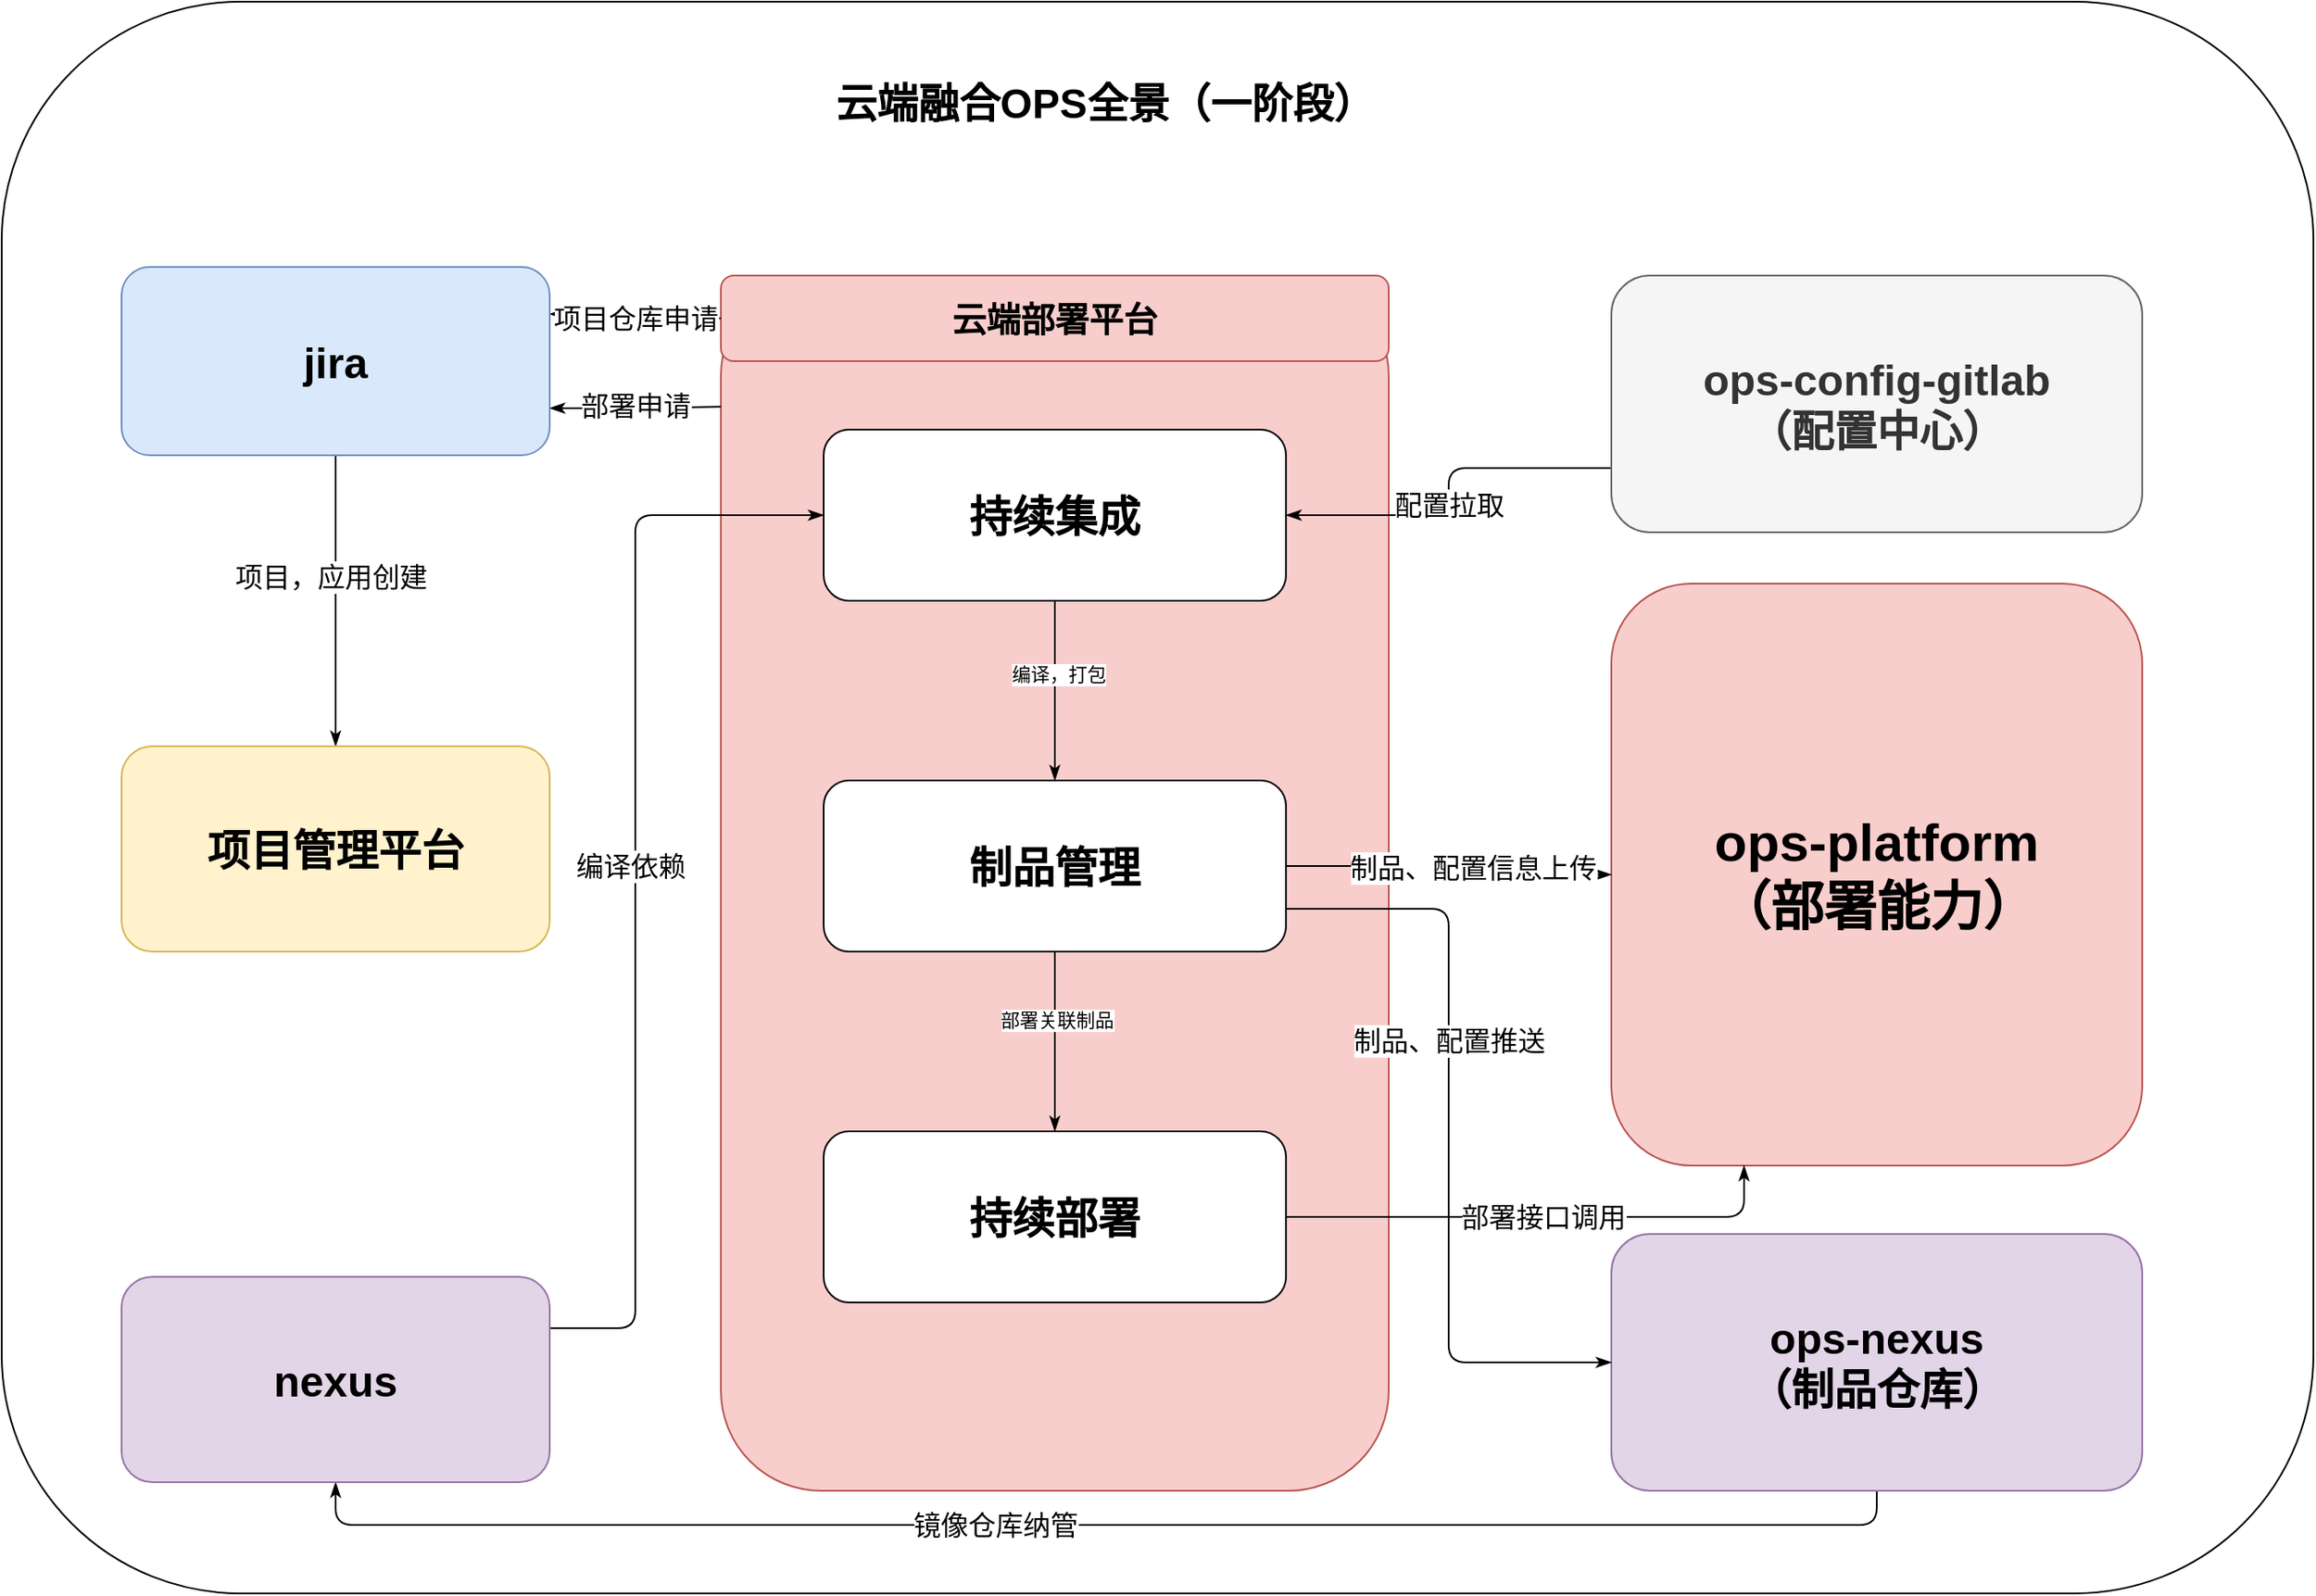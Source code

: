 <mxfile version="20.5.3" type="github" pages="3">
  <diagram id="IdSsMODSTXXCI0nQ4G-a" name="第 1 页">
    <mxGraphModel dx="2377" dy="2004" grid="1" gridSize="10" guides="1" tooltips="1" connect="1" arrows="1" fold="1" page="1" pageScale="1" pageWidth="827" pageHeight="1169" math="0" shadow="0">
      <root>
        <mxCell id="0" />
        <mxCell id="1" parent="0" />
        <mxCell id="uH9HKkznbzJyGOT4ITHC-40" value="" style="rounded=1;whiteSpace=wrap;html=1;" parent="1" vertex="1">
          <mxGeometry x="-380" y="-120" width="1350" height="930" as="geometry" />
        </mxCell>
        <mxCell id="uH9HKkznbzJyGOT4ITHC-3" value="" style="rounded=1;whiteSpace=wrap;html=1;fillColor=#f8cecc;strokeColor=#b85450;" parent="1" vertex="1">
          <mxGeometry x="40" y="40" width="390" height="710" as="geometry" />
        </mxCell>
        <mxCell id="uH9HKkznbzJyGOT4ITHC-4" value="&lt;font style=&quot;font-size: 31px;&quot;&gt;&lt;b&gt;ops-platform&lt;br&gt;（部署能力）&lt;br&gt;&lt;/b&gt;&lt;/font&gt;" style="rounded=1;whiteSpace=wrap;html=1;fillColor=#f8cecc;strokeColor=#b85450;" parent="1" vertex="1">
          <mxGeometry x="560" y="220" width="310" height="340" as="geometry" />
        </mxCell>
        <mxCell id="uH9HKkznbzJyGOT4ITHC-27" style="edgeStyle=orthogonalEdgeStyle;rounded=1;orthogonalLoop=1;jettySize=auto;html=1;exitX=0;exitY=0.75;exitDx=0;exitDy=0;entryX=1;entryY=0.5;entryDx=0;entryDy=0;startArrow=none;startFill=0;endArrow=classicThin;endFill=1;" parent="1" source="uH9HKkznbzJyGOT4ITHC-5" target="uH9HKkznbzJyGOT4ITHC-15" edge="1">
          <mxGeometry relative="1" as="geometry" />
        </mxCell>
        <mxCell id="uH9HKkznbzJyGOT4ITHC-28" value="配置拉取" style="edgeLabel;html=1;align=center;verticalAlign=middle;resizable=0;points=[];rounded=1;fontSize=16;" parent="uH9HKkznbzJyGOT4ITHC-27" vertex="1" connectable="0">
          <mxGeometry x="0.065" relative="1" as="geometry">
            <mxPoint as="offset" />
          </mxGeometry>
        </mxCell>
        <mxCell id="uH9HKkznbzJyGOT4ITHC-5" value="&lt;font style=&quot;font-size: 25px;&quot;&gt;&lt;b&gt;ops-config-gitlab&lt;br&gt;（配置中心）&lt;br&gt;&lt;/b&gt;&lt;/font&gt;" style="rounded=1;whiteSpace=wrap;html=1;fillColor=#f5f5f5;fontColor=#333333;strokeColor=#666666;" parent="1" vertex="1">
          <mxGeometry x="560" y="40" width="310" height="150" as="geometry" />
        </mxCell>
        <mxCell id="uH9HKkznbzJyGOT4ITHC-35" style="edgeStyle=orthogonalEdgeStyle;rounded=1;orthogonalLoop=1;jettySize=auto;html=1;exitX=0.5;exitY=1;exitDx=0;exitDy=0;entryX=0.5;entryY=1;entryDx=0;entryDy=0;startArrow=none;startFill=0;endArrow=classicThin;endFill=1;" parent="1" source="uH9HKkznbzJyGOT4ITHC-6" target="uH9HKkznbzJyGOT4ITHC-10" edge="1">
          <mxGeometry relative="1" as="geometry" />
        </mxCell>
        <mxCell id="uH9HKkznbzJyGOT4ITHC-36" value="镜像仓库纳管" style="edgeLabel;html=1;align=center;verticalAlign=middle;resizable=0;points=[];rounded=1;fontSize=16;" parent="uH9HKkznbzJyGOT4ITHC-35" vertex="1" connectable="0">
          <mxGeometry x="0.262" y="-2" relative="1" as="geometry">
            <mxPoint x="61" y="2" as="offset" />
          </mxGeometry>
        </mxCell>
        <mxCell id="uH9HKkznbzJyGOT4ITHC-6" value="&lt;b&gt;&lt;font style=&quot;font-size: 25px;&quot;&gt;ops-nexus&lt;br&gt;（制品仓库）&lt;br&gt;&lt;/font&gt;&lt;/b&gt;" style="rounded=1;whiteSpace=wrap;html=1;fillColor=#e1d5e7;strokeColor=#9673a6;" parent="1" vertex="1">
          <mxGeometry x="560" y="600" width="310" height="150" as="geometry" />
        </mxCell>
        <mxCell id="uH9HKkznbzJyGOT4ITHC-7" value="&lt;b&gt;&lt;font style=&quot;font-size: 20px;&quot;&gt;云端部署平台&lt;/font&gt;&lt;/b&gt;" style="rounded=1;whiteSpace=wrap;html=1;fillColor=#f8cecc;strokeColor=#b85450;" parent="1" vertex="1">
          <mxGeometry x="40" y="40" width="390" height="50" as="geometry" />
        </mxCell>
        <mxCell id="uH9HKkznbzJyGOT4ITHC-11" style="edgeStyle=orthogonalEdgeStyle;rounded=1;orthogonalLoop=1;jettySize=auto;html=1;exitX=1;exitY=0.25;exitDx=0;exitDy=0;entryX=0;entryY=0.5;entryDx=0;entryDy=0;endArrow=none;endFill=0;startArrow=classicThin;startFill=1;" parent="1" source="uH9HKkznbzJyGOT4ITHC-8" target="uH9HKkznbzJyGOT4ITHC-7" edge="1">
          <mxGeometry relative="1" as="geometry" />
        </mxCell>
        <mxCell id="uH9HKkznbzJyGOT4ITHC-12" value="项目仓库申请" style="edgeLabel;html=1;align=center;verticalAlign=middle;resizable=0;points=[];rounded=1;fontSize=16;" parent="uH9HKkznbzJyGOT4ITHC-11" vertex="1" connectable="0">
          <mxGeometry x="-0.354" y="1" relative="1" as="geometry">
            <mxPoint x="17" y="3" as="offset" />
          </mxGeometry>
        </mxCell>
        <mxCell id="uH9HKkznbzJyGOT4ITHC-13" style="edgeStyle=orthogonalEdgeStyle;rounded=1;orthogonalLoop=1;jettySize=auto;html=1;exitX=1;exitY=0.75;exitDx=0;exitDy=0;entryX=0;entryY=0.108;entryDx=0;entryDy=0;entryPerimeter=0;startArrow=classicThin;startFill=1;endArrow=none;endFill=0;" parent="1" source="uH9HKkznbzJyGOT4ITHC-8" target="uH9HKkznbzJyGOT4ITHC-3" edge="1">
          <mxGeometry relative="1" as="geometry" />
        </mxCell>
        <mxCell id="uH9HKkznbzJyGOT4ITHC-14" value="部署申请" style="edgeLabel;html=1;align=center;verticalAlign=middle;resizable=0;points=[];rounded=1;fontSize=16;" parent="uH9HKkznbzJyGOT4ITHC-13" vertex="1" connectable="0">
          <mxGeometry x="-0.247" relative="1" as="geometry">
            <mxPoint x="12" y="-2" as="offset" />
          </mxGeometry>
        </mxCell>
        <mxCell id="uH9HKkznbzJyGOT4ITHC-29" style="edgeStyle=orthogonalEdgeStyle;rounded=1;orthogonalLoop=1;jettySize=auto;html=1;exitX=0.5;exitY=1;exitDx=0;exitDy=0;entryX=0.5;entryY=0;entryDx=0;entryDy=0;startArrow=none;startFill=0;endArrow=classicThin;endFill=1;" parent="1" source="uH9HKkznbzJyGOT4ITHC-8" target="uH9HKkznbzJyGOT4ITHC-9" edge="1">
          <mxGeometry relative="1" as="geometry" />
        </mxCell>
        <mxCell id="uH9HKkznbzJyGOT4ITHC-30" value="项目，应用创建" style="edgeLabel;html=1;align=center;verticalAlign=middle;resizable=0;points=[];rounded=1;fontSize=16;" parent="uH9HKkznbzJyGOT4ITHC-29" vertex="1" connectable="0">
          <mxGeometry x="-0.162" y="-3" relative="1" as="geometry">
            <mxPoint as="offset" />
          </mxGeometry>
        </mxCell>
        <mxCell id="uH9HKkznbzJyGOT4ITHC-8" value="&lt;b&gt;&lt;font style=&quot;font-size: 25px;&quot;&gt;jira&lt;/font&gt;&lt;/b&gt;" style="rounded=1;whiteSpace=wrap;html=1;fillColor=#dae8fc;strokeColor=#6c8ebf;" parent="1" vertex="1">
          <mxGeometry x="-310" y="35" width="250" height="110" as="geometry" />
        </mxCell>
        <mxCell id="uH9HKkznbzJyGOT4ITHC-9" value="&lt;b&gt;&lt;font style=&quot;font-size: 25px;&quot;&gt;项目管理平台&lt;/font&gt;&lt;/b&gt;" style="rounded=1;whiteSpace=wrap;html=1;fillColor=#fff2cc;strokeColor=#d6b656;" parent="1" vertex="1">
          <mxGeometry x="-310" y="315" width="250" height="120" as="geometry" />
        </mxCell>
        <mxCell id="uH9HKkznbzJyGOT4ITHC-37" style="edgeStyle=orthogonalEdgeStyle;rounded=1;orthogonalLoop=1;jettySize=auto;html=1;exitX=1;exitY=0.25;exitDx=0;exitDy=0;entryX=0;entryY=0.5;entryDx=0;entryDy=0;startArrow=none;startFill=0;endArrow=classicThin;endFill=1;" parent="1" source="uH9HKkznbzJyGOT4ITHC-10" target="uH9HKkznbzJyGOT4ITHC-15" edge="1">
          <mxGeometry relative="1" as="geometry">
            <Array as="points">
              <mxPoint x="-10" y="655" />
              <mxPoint x="-10" y="180" />
            </Array>
          </mxGeometry>
        </mxCell>
        <mxCell id="uH9HKkznbzJyGOT4ITHC-38" value="编译依赖" style="edgeLabel;html=1;align=center;verticalAlign=middle;resizable=0;points=[];rounded=1;fontSize=16;" parent="uH9HKkznbzJyGOT4ITHC-37" vertex="1" connectable="0">
          <mxGeometry x="0.009" y="3" relative="1" as="geometry">
            <mxPoint as="offset" />
          </mxGeometry>
        </mxCell>
        <mxCell id="uH9HKkznbzJyGOT4ITHC-10" value="&lt;b&gt;&lt;font style=&quot;font-size: 25px;&quot;&gt;nexus&lt;/font&gt;&lt;/b&gt;" style="rounded=1;whiteSpace=wrap;html=1;fillColor=#e1d5e7;strokeColor=#9673a6;" parent="1" vertex="1">
          <mxGeometry x="-310" y="625" width="250" height="120" as="geometry" />
        </mxCell>
        <mxCell id="uH9HKkznbzJyGOT4ITHC-18" style="edgeStyle=orthogonalEdgeStyle;rounded=1;orthogonalLoop=1;jettySize=auto;html=1;exitX=0.5;exitY=1;exitDx=0;exitDy=0;entryX=0.5;entryY=0;entryDx=0;entryDy=0;startArrow=none;startFill=0;endArrow=classicThin;endFill=1;" parent="1" source="uH9HKkznbzJyGOT4ITHC-15" target="uH9HKkznbzJyGOT4ITHC-16" edge="1">
          <mxGeometry relative="1" as="geometry" />
        </mxCell>
        <mxCell id="uH9HKkznbzJyGOT4ITHC-20" value="编译，打包" style="edgeLabel;html=1;align=center;verticalAlign=middle;resizable=0;points=[];rounded=1;" parent="uH9HKkznbzJyGOT4ITHC-18" vertex="1" connectable="0">
          <mxGeometry x="-0.192" y="2" relative="1" as="geometry">
            <mxPoint as="offset" />
          </mxGeometry>
        </mxCell>
        <mxCell id="uH9HKkznbzJyGOT4ITHC-15" value="&lt;b&gt;&lt;font style=&quot;font-size: 25px;&quot;&gt;持续集成&lt;/font&gt;&lt;/b&gt;" style="rounded=1;whiteSpace=wrap;html=1;" parent="1" vertex="1">
          <mxGeometry x="100" y="130" width="270" height="100" as="geometry" />
        </mxCell>
        <mxCell id="uH9HKkznbzJyGOT4ITHC-19" style="edgeStyle=orthogonalEdgeStyle;rounded=1;orthogonalLoop=1;jettySize=auto;html=1;exitX=0.5;exitY=1;exitDx=0;exitDy=0;startArrow=none;startFill=0;endArrow=classicThin;endFill=1;" parent="1" source="uH9HKkznbzJyGOT4ITHC-16" target="uH9HKkznbzJyGOT4ITHC-17" edge="1">
          <mxGeometry relative="1" as="geometry" />
        </mxCell>
        <mxCell id="uH9HKkznbzJyGOT4ITHC-31" value="部署关联制品" style="edgeLabel;html=1;align=center;verticalAlign=middle;resizable=0;points=[];rounded=1;" parent="uH9HKkznbzJyGOT4ITHC-19" vertex="1" connectable="0">
          <mxGeometry x="-0.251" y="1" relative="1" as="geometry">
            <mxPoint as="offset" />
          </mxGeometry>
        </mxCell>
        <mxCell id="uH9HKkznbzJyGOT4ITHC-21" style="edgeStyle=orthogonalEdgeStyle;rounded=1;orthogonalLoop=1;jettySize=auto;html=1;exitX=1;exitY=0.75;exitDx=0;exitDy=0;entryX=0;entryY=0.5;entryDx=0;entryDy=0;startArrow=none;startFill=0;endArrow=classicThin;endFill=1;" parent="1" source="uH9HKkznbzJyGOT4ITHC-16" target="uH9HKkznbzJyGOT4ITHC-6" edge="1">
          <mxGeometry relative="1" as="geometry" />
        </mxCell>
        <mxCell id="uH9HKkznbzJyGOT4ITHC-22" value="制品、配置推送" style="edgeLabel;html=1;align=center;verticalAlign=middle;resizable=0;points=[];rounded=1;fontSize=16;" parent="uH9HKkznbzJyGOT4ITHC-21" vertex="1" connectable="0">
          <mxGeometry x="-0.244" relative="1" as="geometry">
            <mxPoint as="offset" />
          </mxGeometry>
        </mxCell>
        <mxCell id="uH9HKkznbzJyGOT4ITHC-23" style="edgeStyle=orthogonalEdgeStyle;rounded=1;orthogonalLoop=1;jettySize=auto;html=1;exitX=1;exitY=0.5;exitDx=0;exitDy=0;entryX=0;entryY=0.5;entryDx=0;entryDy=0;startArrow=none;startFill=0;endArrow=classicThin;endFill=1;" parent="1" source="uH9HKkznbzJyGOT4ITHC-16" target="uH9HKkznbzJyGOT4ITHC-4" edge="1">
          <mxGeometry relative="1" as="geometry" />
        </mxCell>
        <mxCell id="uH9HKkznbzJyGOT4ITHC-26" value="制品、配置信息上传" style="edgeLabel;html=1;align=center;verticalAlign=middle;resizable=0;points=[];rounded=1;fontSize=16;" parent="uH9HKkznbzJyGOT4ITHC-23" vertex="1" connectable="0">
          <mxGeometry x="0.165" y="4" relative="1" as="geometry">
            <mxPoint as="offset" />
          </mxGeometry>
        </mxCell>
        <mxCell id="uH9HKkznbzJyGOT4ITHC-16" value="&lt;b&gt;&lt;font style=&quot;font-size: 25px;&quot;&gt;制品管理&lt;/font&gt;&lt;/b&gt;" style="rounded=1;whiteSpace=wrap;html=1;" parent="1" vertex="1">
          <mxGeometry x="100" y="335" width="270" height="100" as="geometry" />
        </mxCell>
        <mxCell id="uH9HKkznbzJyGOT4ITHC-32" style="edgeStyle=orthogonalEdgeStyle;rounded=1;orthogonalLoop=1;jettySize=auto;html=1;exitX=1;exitY=0.5;exitDx=0;exitDy=0;entryX=0.25;entryY=1;entryDx=0;entryDy=0;startArrow=none;startFill=0;endArrow=classicThin;endFill=1;" parent="1" source="uH9HKkznbzJyGOT4ITHC-17" target="uH9HKkznbzJyGOT4ITHC-4" edge="1">
          <mxGeometry relative="1" as="geometry" />
        </mxCell>
        <mxCell id="uH9HKkznbzJyGOT4ITHC-33" value="部署接口调用" style="edgeLabel;html=1;align=center;verticalAlign=middle;resizable=0;points=[];rounded=1;fontSize=16;" parent="uH9HKkznbzJyGOT4ITHC-32" vertex="1" connectable="0">
          <mxGeometry x="-0.236" y="-2" relative="1" as="geometry">
            <mxPoint x="36" y="-2" as="offset" />
          </mxGeometry>
        </mxCell>
        <mxCell id="uH9HKkznbzJyGOT4ITHC-17" value="&lt;b&gt;&lt;font style=&quot;font-size: 25px;&quot;&gt;持续部署&lt;/font&gt;&lt;/b&gt;" style="rounded=1;whiteSpace=wrap;html=1;" parent="1" vertex="1">
          <mxGeometry x="100" y="540" width="270" height="100" as="geometry" />
        </mxCell>
        <mxCell id="uH9HKkznbzJyGOT4ITHC-41" value="云端融合OPS全景（一阶段）" style="text;strokeColor=none;fillColor=none;html=1;fontSize=24;fontStyle=1;verticalAlign=middle;align=center;rounded=1;" parent="1" vertex="1">
          <mxGeometry x="214" y="-80" width="100" height="40" as="geometry" />
        </mxCell>
      </root>
    </mxGraphModel>
  </diagram>
  <diagram id="NTU3jYVluP-tQpiUkJ8y" name="第 2 页">
    <mxGraphModel dx="3645" dy="1518" grid="1" gridSize="10" guides="1" tooltips="1" connect="1" arrows="1" fold="1" page="1" pageScale="1" pageWidth="827" pageHeight="1169" math="0" shadow="0">
      <root>
        <mxCell id="0" />
        <mxCell id="1" parent="0" />
        <mxCell id="O8PhpNkBjW53dEqFYvvO-1" value="" style="rounded=1;whiteSpace=wrap;html=1;" parent="1" vertex="1">
          <mxGeometry x="-316" y="960" width="1260" height="1380" as="geometry" />
        </mxCell>
        <mxCell id="O8PhpNkBjW53dEqFYvvO-2" value="" style="rounded=1;whiteSpace=wrap;html=1;fillColor=#dae8fc;strokeColor=#6c8ebf;" parent="1" vertex="1">
          <mxGeometry x="-220" y="1090" width="1070" height="160" as="geometry" />
        </mxCell>
        <mxCell id="O8PhpNkBjW53dEqFYvvO-3" value="" style="edgeStyle=orthogonalEdgeStyle;rounded=1;orthogonalLoop=1;jettySize=auto;html=1;" parent="1" source="O8PhpNkBjW53dEqFYvvO-4" target="O8PhpNkBjW53dEqFYvvO-6" edge="1">
          <mxGeometry relative="1" as="geometry" />
        </mxCell>
        <mxCell id="O8PhpNkBjW53dEqFYvvO-4" value="" style="shape=actor;whiteSpace=wrap;html=1;rounded=1;" parent="1" vertex="1">
          <mxGeometry x="-100" y="1150" width="40" height="60" as="geometry" />
        </mxCell>
        <mxCell id="O8PhpNkBjW53dEqFYvvO-5" value="" style="edgeStyle=orthogonalEdgeStyle;rounded=1;orthogonalLoop=1;jettySize=auto;html=1;" parent="1" source="O8PhpNkBjW53dEqFYvvO-6" target="O8PhpNkBjW53dEqFYvvO-8" edge="1">
          <mxGeometry relative="1" as="geometry" />
        </mxCell>
        <mxCell id="O8PhpNkBjW53dEqFYvvO-6" value="jira发起项目申请" style="whiteSpace=wrap;html=1;rounded=1;fontSize=19;" parent="1" vertex="1">
          <mxGeometry x="-20" y="1150" width="120" height="60" as="geometry" />
        </mxCell>
        <mxCell id="O8PhpNkBjW53dEqFYvvO-7" value="" style="edgeStyle=orthogonalEdgeStyle;rounded=1;orthogonalLoop=1;jettySize=auto;html=1;" parent="1" source="O8PhpNkBjW53dEqFYvvO-8" target="O8PhpNkBjW53dEqFYvvO-9" edge="1">
          <mxGeometry relative="1" as="geometry" />
        </mxCell>
        <mxCell id="O8PhpNkBjW53dEqFYvvO-8" value="创建git仓库" style="whiteSpace=wrap;html=1;rounded=1;fontSize=19;" parent="1" vertex="1">
          <mxGeometry x="180" y="1150" width="120" height="60" as="geometry" />
        </mxCell>
        <mxCell id="O8PhpNkBjW53dEqFYvvO-9" value="项目管理平台创建项目和应用" style="whiteSpace=wrap;html=1;rounded=1;fontSize=16;" parent="1" vertex="1">
          <mxGeometry x="380" y="1150" width="120" height="60" as="geometry" />
        </mxCell>
        <mxCell id="O8PhpNkBjW53dEqFYvvO-10" value="云端和OPS融合后的运转流程（一阶段）" style="text;strokeColor=none;fillColor=none;html=1;fontSize=24;fontStyle=1;verticalAlign=middle;align=center;rounded=1;" parent="1" vertex="1">
          <mxGeometry x="250" y="990" width="100" height="40" as="geometry" />
        </mxCell>
        <mxCell id="O8PhpNkBjW53dEqFYvvO-11" value="项目初始阶段" style="text;html=1;strokeColor=none;fillColor=none;align=center;verticalAlign=middle;whiteSpace=wrap;rounded=1;fontSize=17;fontStyle=1;" parent="1" vertex="1">
          <mxGeometry x="220" y="1100" width="200" height="30" as="geometry" />
        </mxCell>
        <mxCell id="O8PhpNkBjW53dEqFYvvO-12" value="" style="rounded=1;whiteSpace=wrap;html=1;fillColor=#dae8fc;strokeColor=#6c8ebf;" parent="1" vertex="1">
          <mxGeometry x="-220" y="1290" width="1080" height="340" as="geometry" />
        </mxCell>
        <mxCell id="O8PhpNkBjW53dEqFYvvO-13" value="" style="edgeStyle=orthogonalEdgeStyle;rounded=1;orthogonalLoop=1;jettySize=auto;html=1;" parent="1" source="O8PhpNkBjW53dEqFYvvO-14" target="O8PhpNkBjW53dEqFYvvO-16" edge="1">
          <mxGeometry relative="1" as="geometry" />
        </mxCell>
        <mxCell id="O8PhpNkBjW53dEqFYvvO-14" value="" style="shape=actor;whiteSpace=wrap;html=1;rounded=1;" parent="1" vertex="1">
          <mxGeometry x="-100" y="1380" width="40" height="60" as="geometry" />
        </mxCell>
        <mxCell id="O8PhpNkBjW53dEqFYvvO-15" value="" style="edgeStyle=orthogonalEdgeStyle;rounded=1;orthogonalLoop=1;jettySize=auto;html=1;" parent="1" source="O8PhpNkBjW53dEqFYvvO-16" target="O8PhpNkBjW53dEqFYvvO-18" edge="1">
          <mxGeometry relative="1" as="geometry" />
        </mxCell>
        <mxCell id="O8PhpNkBjW53dEqFYvvO-16" value="创建持续集成" style="whiteSpace=wrap;html=1;rounded=1;fontSize=19;" parent="1" vertex="1">
          <mxGeometry x="-20" y="1380" width="120" height="60" as="geometry" />
        </mxCell>
        <mxCell id="O8PhpNkBjW53dEqFYvvO-17" value="" style="edgeStyle=orthogonalEdgeStyle;rounded=1;orthogonalLoop=1;jettySize=auto;html=1;" parent="1" source="O8PhpNkBjW53dEqFYvvO-18" target="O8PhpNkBjW53dEqFYvvO-19" edge="1">
          <mxGeometry relative="1" as="geometry" />
        </mxCell>
        <mxCell id="O8PhpNkBjW53dEqFYvvO-18" value="选择持续集成的OPS模板并填写参数" style="whiteSpace=wrap;html=1;rounded=1;fontSize=16;" parent="1" vertex="1">
          <mxGeometry x="180" y="1380" width="120" height="60" as="geometry" />
        </mxCell>
        <mxCell id="O8PhpNkBjW53dEqFYvvO-19" value="构建镜像制品" style="whiteSpace=wrap;html=1;fillColor=#ffe6cc;strokeColor=#d79b00;rounded=1;" parent="1" vertex="1">
          <mxGeometry x="380" y="1380" width="120" height="60" as="geometry" />
        </mxCell>
        <mxCell id="O8PhpNkBjW53dEqFYvvO-20" value="项目开发阶段" style="text;html=1;strokeColor=none;fillColor=none;align=center;verticalAlign=middle;whiteSpace=wrap;rounded=1;fontSize=17;fontStyle=1;" parent="1" vertex="1">
          <mxGeometry x="214" y="1310" width="200" height="30" as="geometry" />
        </mxCell>
        <mxCell id="O8PhpNkBjW53dEqFYvvO-21" value="" style="edgeStyle=orthogonalEdgeStyle;rounded=1;orthogonalLoop=1;jettySize=auto;html=1;fontSize=13;" parent="1" source="O8PhpNkBjW53dEqFYvvO-22" target="O8PhpNkBjW53dEqFYvvO-25" edge="1">
          <mxGeometry relative="1" as="geometry" />
        </mxCell>
        <mxCell id="O8PhpNkBjW53dEqFYvvO-22" value="" style="verticalLabelPosition=bottom;verticalAlign=top;html=1;shape=process;whiteSpace=wrap;rounded=1;size=0.14;arcSize=6;fontSize=17;fillColor=#ffe6cc;strokeColor=#d79b00;" parent="1" vertex="1">
          <mxGeometry x="390" y="1380" width="100" height="60" as="geometry" />
        </mxCell>
        <mxCell id="O8PhpNkBjW53dEqFYvvO-23" value="&lt;font style=&quot;font-size: 20px;&quot;&gt;构建制品&lt;/font&gt;" style="text;html=1;strokeColor=none;fillColor=none;align=center;verticalAlign=middle;whiteSpace=wrap;rounded=1;fontSize=20;" parent="1" vertex="1">
          <mxGeometry x="410" y="1395" width="60" height="30" as="geometry" />
        </mxCell>
        <mxCell id="O8PhpNkBjW53dEqFYvvO-24" value="" style="edgeStyle=orthogonalEdgeStyle;rounded=1;orthogonalLoop=1;jettySize=auto;html=1;fontSize=13;" parent="1" source="O8PhpNkBjW53dEqFYvvO-25" target="O8PhpNkBjW53dEqFYvvO-31" edge="1">
          <mxGeometry relative="1" as="geometry" />
        </mxCell>
        <mxCell id="O8PhpNkBjW53dEqFYvvO-25" value="测试环境部署" style="whiteSpace=wrap;html=1;fontSize=17;verticalAlign=middle;rounded=1;arcSize=6;fillColor=#d5e8d4;strokeColor=#82b366;" parent="1" vertex="1">
          <mxGeometry x="560" y="1380" width="120" height="60" as="geometry" />
        </mxCell>
        <mxCell id="O8PhpNkBjW53dEqFYvvO-26" style="edgeStyle=orthogonalEdgeStyle;rounded=1;orthogonalLoop=1;jettySize=auto;html=1;exitX=0;exitY=0.5;exitDx=0;exitDy=0;entryX=0.5;entryY=1;entryDx=0;entryDy=0;fontSize=13;" parent="1" source="O8PhpNkBjW53dEqFYvvO-31" target="O8PhpNkBjW53dEqFYvvO-22" edge="1">
          <mxGeometry relative="1" as="geometry" />
        </mxCell>
        <mxCell id="O8PhpNkBjW53dEqFYvvO-27" value="否" style="edgeLabel;html=1;align=center;verticalAlign=middle;resizable=0;points=[];fontSize=13;rounded=1;" parent="O8PhpNkBjW53dEqFYvvO-26" vertex="1" connectable="0">
          <mxGeometry x="-0.097" y="-2" relative="1" as="geometry">
            <mxPoint as="offset" />
          </mxGeometry>
        </mxCell>
        <mxCell id="O8PhpNkBjW53dEqFYvvO-28" value="否" style="edgeLabel;html=1;align=center;verticalAlign=middle;resizable=0;points=[];fontSize=13;rounded=1;" parent="O8PhpNkBjW53dEqFYvvO-26" vertex="1" connectable="0">
          <mxGeometry x="-0.097" y="-2" relative="1" as="geometry">
            <mxPoint x="3" y="2" as="offset" />
          </mxGeometry>
        </mxCell>
        <mxCell id="O8PhpNkBjW53dEqFYvvO-29" value="否" style="edgeLabel;html=1;align=center;verticalAlign=middle;resizable=0;points=[];fontSize=16;rounded=1;" parent="O8PhpNkBjW53dEqFYvvO-26" vertex="1" connectable="0">
          <mxGeometry x="-0.097" y="-2" relative="1" as="geometry">
            <mxPoint x="3" y="2" as="offset" />
          </mxGeometry>
        </mxCell>
        <mxCell id="O8PhpNkBjW53dEqFYvvO-30" value="" style="edgeStyle=orthogonalEdgeStyle;rounded=1;orthogonalLoop=1;jettySize=auto;html=1;fontSize=13;" parent="1" source="O8PhpNkBjW53dEqFYvvO-31" target="O8PhpNkBjW53dEqFYvvO-32" edge="1">
          <mxGeometry relative="1" as="geometry" />
        </mxCell>
        <mxCell id="O8PhpNkBjW53dEqFYvvO-31" value="验证是否通过" style="rhombus;whiteSpace=wrap;html=1;fontSize=17;rounded=1;arcSize=6;" parent="1" vertex="1">
          <mxGeometry x="580" y="1510" width="80" height="80" as="geometry" />
        </mxCell>
        <mxCell id="O8PhpNkBjW53dEqFYvvO-32" value="jira提测" style="whiteSpace=wrap;html=1;fontSize=17;rounded=1;arcSize=6;fillColor=#f8cecc;strokeColor=#b85450;" parent="1" vertex="1">
          <mxGeometry x="707" y="1460" width="120" height="60" as="geometry" />
        </mxCell>
        <mxCell id="O8PhpNkBjW53dEqFYvvO-33" value="" style="rounded=1;whiteSpace=wrap;html=1;fontSize=13;fillColor=#ffe6cc;strokeColor=#d79b00;" parent="1" vertex="1">
          <mxGeometry x="-270" y="1690" width="550" height="546" as="geometry" />
        </mxCell>
        <mxCell id="O8PhpNkBjW53dEqFYvvO-34" value="制品构建流程" style="text;strokeColor=none;fillColor=none;html=1;fontSize=24;fontStyle=1;verticalAlign=middle;align=center;rounded=1;" parent="1" vertex="1">
          <mxGeometry x="-40" y="1706" width="100" height="40" as="geometry" />
        </mxCell>
        <mxCell id="O8PhpNkBjW53dEqFYvvO-35" value="" style="edgeStyle=orthogonalEdgeStyle;rounded=1;orthogonalLoop=1;jettySize=auto;html=1;fontSize=13;exitX=1;exitY=0.5;exitDx=0;exitDy=0;" parent="1" source="O8PhpNkBjW53dEqFYvvO-74" target="O8PhpNkBjW53dEqFYvvO-37" edge="1">
          <mxGeometry relative="1" as="geometry">
            <mxPoint x="-150" y="1831" as="sourcePoint" />
          </mxGeometry>
        </mxCell>
        <mxCell id="O8PhpNkBjW53dEqFYvvO-36" value="" style="edgeStyle=orthogonalEdgeStyle;rounded=1;orthogonalLoop=1;jettySize=auto;html=1;fontSize=13;" parent="1" source="O8PhpNkBjW53dEqFYvvO-37" target="O8PhpNkBjW53dEqFYvvO-39" edge="1">
          <mxGeometry relative="1" as="geometry" />
        </mxCell>
        <mxCell id="O8PhpNkBjW53dEqFYvvO-37" value="参数环境初始化" style="whiteSpace=wrap;html=1;fontSize=13;rounded=1;" parent="1" vertex="1">
          <mxGeometry x="-85" y="1801" width="120" height="60" as="geometry" />
        </mxCell>
        <mxCell id="O8PhpNkBjW53dEqFYvvO-38" value="" style="edgeStyle=orthogonalEdgeStyle;rounded=1;orthogonalLoop=1;jettySize=auto;html=1;fontSize=13;" parent="1" source="O8PhpNkBjW53dEqFYvvO-39" target="O8PhpNkBjW53dEqFYvvO-44" edge="1">
          <mxGeometry relative="1" as="geometry" />
        </mxCell>
        <mxCell id="O8PhpNkBjW53dEqFYvvO-39" value="构建jar包制品" style="whiteSpace=wrap;html=1;fontSize=13;rounded=1;" parent="1" vertex="1">
          <mxGeometry x="115" y="1801" width="120" height="60" as="geometry" />
        </mxCell>
        <mxCell id="O8PhpNkBjW53dEqFYvvO-40" value="" style="edgeStyle=orthogonalEdgeStyle;rounded=1;orthogonalLoop=1;jettySize=auto;html=1;fontSize=13;" parent="1" source="O8PhpNkBjW53dEqFYvvO-44" target="O8PhpNkBjW53dEqFYvvO-46" edge="1">
          <mxGeometry relative="1" as="geometry" />
        </mxCell>
        <mxCell id="O8PhpNkBjW53dEqFYvvO-41" value="主机编译" style="edgeLabel;html=1;align=center;verticalAlign=middle;resizable=0;points=[];fontSize=16;rounded=1;" parent="O8PhpNkBjW53dEqFYvvO-40" vertex="1" connectable="0">
          <mxGeometry x="0.186" y="-2" relative="1" as="geometry">
            <mxPoint x="9" y="2" as="offset" />
          </mxGeometry>
        </mxCell>
        <mxCell id="O8PhpNkBjW53dEqFYvvO-42" value="" style="edgeStyle=orthogonalEdgeStyle;rounded=1;orthogonalLoop=1;jettySize=auto;html=1;fontSize=13;" parent="1" source="O8PhpNkBjW53dEqFYvvO-44" target="O8PhpNkBjW53dEqFYvvO-48" edge="1">
          <mxGeometry relative="1" as="geometry" />
        </mxCell>
        <mxCell id="O8PhpNkBjW53dEqFYvvO-43" value="k8s编译" style="edgeLabel;html=1;align=center;verticalAlign=middle;resizable=0;points=[];fontSize=16;rounded=1;" parent="O8PhpNkBjW53dEqFYvvO-42" vertex="1" connectable="0">
          <mxGeometry x="-0.172" y="-1" relative="1" as="geometry">
            <mxPoint as="offset" />
          </mxGeometry>
        </mxCell>
        <mxCell id="O8PhpNkBjW53dEqFYvvO-44" value="类型判断" style="rhombus;whiteSpace=wrap;html=1;fontSize=17;fillColor=#fff2cc;strokeColor=#d6b656;rounded=1;" parent="1" vertex="1">
          <mxGeometry x="135" y="1931" width="80" height="80" as="geometry" />
        </mxCell>
        <mxCell id="O8PhpNkBjW53dEqFYvvO-45" style="edgeStyle=orthogonalEdgeStyle;rounded=1;orthogonalLoop=1;jettySize=auto;html=1;exitX=0.5;exitY=1;exitDx=0;exitDy=0;fontSize=13;" parent="1" source="O8PhpNkBjW53dEqFYvvO-46" target="O8PhpNkBjW53dEqFYvvO-52" edge="1">
          <mxGeometry relative="1" as="geometry" />
        </mxCell>
        <mxCell id="O8PhpNkBjW53dEqFYvvO-46" value="上传到ops的nexus仓库" style="whiteSpace=wrap;html=1;fontSize=18;rounded=1;" parent="1" vertex="1">
          <mxGeometry x="-60" y="1941" width="120" height="60" as="geometry" />
        </mxCell>
        <mxCell id="O8PhpNkBjW53dEqFYvvO-47" value="" style="edgeStyle=orthogonalEdgeStyle;rounded=1;orthogonalLoop=1;jettySize=auto;html=1;fontSize=13;" parent="1" source="O8PhpNkBjW53dEqFYvvO-48" target="O8PhpNkBjW53dEqFYvvO-50" edge="1">
          <mxGeometry relative="1" as="geometry" />
        </mxCell>
        <mxCell id="O8PhpNkBjW53dEqFYvvO-48" value="构建docker镜像" style="whiteSpace=wrap;html=1;fontSize=13;rounded=1;" parent="1" vertex="1">
          <mxGeometry x="115" y="2056" width="120" height="60" as="geometry" />
        </mxCell>
        <mxCell id="O8PhpNkBjW53dEqFYvvO-49" style="edgeStyle=orthogonalEdgeStyle;rounded=1;orthogonalLoop=1;jettySize=auto;html=1;exitX=0;exitY=0.5;exitDx=0;exitDy=0;entryX=1;entryY=0.5;entryDx=0;entryDy=0;fontSize=13;" parent="1" source="O8PhpNkBjW53dEqFYvvO-50" target="O8PhpNkBjW53dEqFYvvO-52" edge="1">
          <mxGeometry relative="1" as="geometry" />
        </mxCell>
        <mxCell id="O8PhpNkBjW53dEqFYvvO-50" value="上传到docker仓库" style="whiteSpace=wrap;html=1;fontSize=13;rounded=1;" parent="1" vertex="1">
          <mxGeometry x="115" y="2146" width="120" height="60" as="geometry" />
        </mxCell>
        <mxCell id="O8PhpNkBjW53dEqFYvvO-51" value="" style="edgeStyle=orthogonalEdgeStyle;rounded=1;orthogonalLoop=1;jettySize=auto;html=1;fontSize=13;entryX=1;entryY=0.5;entryDx=0;entryDy=0;" parent="1" source="O8PhpNkBjW53dEqFYvvO-52" target="O8PhpNkBjW53dEqFYvvO-75" edge="1">
          <mxGeometry relative="1" as="geometry">
            <mxPoint x="-130.0" y="2176.0" as="targetPoint" />
          </mxGeometry>
        </mxCell>
        <mxCell id="O8PhpNkBjW53dEqFYvvO-52" value="从ops的gitlab拉取配置并上传到nexus" style="rounded=1;whiteSpace=wrap;html=1;fontSize=13;" parent="1" vertex="1">
          <mxGeometry x="-60" y="2146" width="120" height="60" as="geometry" />
        </mxCell>
        <mxCell id="O8PhpNkBjW53dEqFYvvO-53" value="" style="rounded=1;whiteSpace=wrap;html=1;fontSize=13;fillColor=#d5e8d4;strokeColor=#82b366;" parent="1" vertex="1">
          <mxGeometry x="350" y="1680" width="540" height="546" as="geometry" />
        </mxCell>
        <mxCell id="O8PhpNkBjW53dEqFYvvO-54" value="部署流程" style="text;strokeColor=none;fillColor=none;html=1;fontSize=24;fontStyle=1;verticalAlign=middle;align=center;rounded=1;" parent="1" vertex="1">
          <mxGeometry x="580" y="1706" width="100" height="40" as="geometry" />
        </mxCell>
        <mxCell id="O8PhpNkBjW53dEqFYvvO-55" value="" style="edgeStyle=orthogonalEdgeStyle;rounded=1;orthogonalLoop=1;jettySize=auto;html=1;fontSize=13;" parent="1" source="O8PhpNkBjW53dEqFYvvO-56" target="O8PhpNkBjW53dEqFYvvO-58" edge="1">
          <mxGeometry relative="1" as="geometry" />
        </mxCell>
        <mxCell id="O8PhpNkBjW53dEqFYvvO-56" value="开始部署" style="ellipse;whiteSpace=wrap;html=1;fontSize=13;fillColor=#ffe6cc;strokeColor=#d79b00;rounded=1;" parent="1" vertex="1">
          <mxGeometry x="380" y="1806" width="90" height="50" as="geometry" />
        </mxCell>
        <mxCell id="O8PhpNkBjW53dEqFYvvO-57" value="" style="edgeStyle=orthogonalEdgeStyle;rounded=1;orthogonalLoop=1;jettySize=auto;html=1;fontSize=13;" parent="1" source="O8PhpNkBjW53dEqFYvvO-58" target="O8PhpNkBjW53dEqFYvvO-60" edge="1">
          <mxGeometry relative="1" as="geometry" />
        </mxCell>
        <mxCell id="O8PhpNkBjW53dEqFYvvO-58" value="参数环境初始化" style="whiteSpace=wrap;html=1;fontSize=21;rounded=1;" parent="1" vertex="1">
          <mxGeometry x="535" y="1801" width="120" height="60" as="geometry" />
        </mxCell>
        <mxCell id="O8PhpNkBjW53dEqFYvvO-59" value="" style="edgeStyle=orthogonalEdgeStyle;rounded=1;orthogonalLoop=1;jettySize=auto;html=1;fontSize=13;" parent="1" source="O8PhpNkBjW53dEqFYvvO-60" target="O8PhpNkBjW53dEqFYvvO-62" edge="1">
          <mxGeometry relative="1" as="geometry" />
        </mxCell>
        <mxCell id="O8PhpNkBjW53dEqFYvvO-60" value="调用ops部署接口" style="whiteSpace=wrap;html=1;fontSize=13;rounded=1;" parent="1" vertex="1">
          <mxGeometry x="735" y="1801" width="120" height="60" as="geometry" />
        </mxCell>
        <mxCell id="O8PhpNkBjW53dEqFYvvO-61" value="" style="edgeStyle=orthogonalEdgeStyle;rounded=1;orthogonalLoop=1;jettySize=auto;html=1;fontSize=13;" parent="1" source="O8PhpNkBjW53dEqFYvvO-62" target="O8PhpNkBjW53dEqFYvvO-66" edge="1">
          <mxGeometry relative="1" as="geometry" />
        </mxCell>
        <mxCell id="O8PhpNkBjW53dEqFYvvO-62" value="获取ops当前部署的状态" style="whiteSpace=wrap;html=1;fontSize=13;rounded=1;" parent="1" vertex="1">
          <mxGeometry x="735" y="1933" width="120" height="60" as="geometry" />
        </mxCell>
        <mxCell id="O8PhpNkBjW53dEqFYvvO-63" value="" style="edgeStyle=orthogonalEdgeStyle;rounded=1;orthogonalLoop=1;jettySize=auto;html=1;fontSize=13;exitX=0.5;exitY=1;exitDx=0;exitDy=0;" parent="1" source="O8PhpNkBjW53dEqFYvvO-66" target="O8PhpNkBjW53dEqFYvvO-67" edge="1">
          <mxGeometry relative="1" as="geometry" />
        </mxCell>
        <mxCell id="O8PhpNkBjW53dEqFYvvO-64" value="是" style="edgeLabel;html=1;align=center;verticalAlign=middle;resizable=0;points=[];fontSize=16;rounded=1;" parent="O8PhpNkBjW53dEqFYvvO-63" vertex="1" connectable="0">
          <mxGeometry x="-0.067" relative="1" as="geometry">
            <mxPoint as="offset" />
          </mxGeometry>
        </mxCell>
        <mxCell id="O8PhpNkBjW53dEqFYvvO-65" value="" style="edgeStyle=orthogonalEdgeStyle;rounded=1;orthogonalLoop=1;jettySize=auto;html=1;fontSize=13;entryX=0.5;entryY=1;entryDx=0;entryDy=0;" parent="1" source="O8PhpNkBjW53dEqFYvvO-66" target="O8PhpNkBjW53dEqFYvvO-72" edge="1">
          <mxGeometry relative="1" as="geometry" />
        </mxCell>
        <mxCell id="O8PhpNkBjW53dEqFYvvO-66" value="是否成功" style="rhombus;whiteSpace=wrap;html=1;fontSize=17;fillColor=#fff2cc;strokeColor=#d6b656;rounded=1;" parent="1" vertex="1">
          <mxGeometry x="755" y="2063" width="80" height="80" as="geometry" />
        </mxCell>
        <mxCell id="O8PhpNkBjW53dEqFYvvO-67" value="上报状态" style="ellipse;whiteSpace=wrap;html=1;fontSize=19;fillColor=#f8cecc;strokeColor=#b85450;rounded=1;" parent="1" vertex="1">
          <mxGeometry x="380" y="2132" width="120" height="60" as="geometry" />
        </mxCell>
        <mxCell id="O8PhpNkBjW53dEqFYvvO-68" style="edgeStyle=orthogonalEdgeStyle;rounded=1;orthogonalLoop=1;jettySize=auto;html=1;exitX=0;exitY=0.5;exitDx=0;exitDy=0;fontSize=13;" parent="1" source="O8PhpNkBjW53dEqFYvvO-72" target="O8PhpNkBjW53dEqFYvvO-67" edge="1">
          <mxGeometry relative="1" as="geometry" />
        </mxCell>
        <mxCell id="O8PhpNkBjW53dEqFYvvO-69" value="是" style="edgeLabel;html=1;align=center;verticalAlign=middle;resizable=0;points=[];fontSize=13;rounded=1;" parent="O8PhpNkBjW53dEqFYvvO-68" vertex="1" connectable="0">
          <mxGeometry x="0.256" y="-2" relative="1" as="geometry">
            <mxPoint as="offset" />
          </mxGeometry>
        </mxCell>
        <mxCell id="O8PhpNkBjW53dEqFYvvO-70" style="edgeStyle=orthogonalEdgeStyle;rounded=1;orthogonalLoop=1;jettySize=auto;html=1;exitX=0.5;exitY=0;exitDx=0;exitDy=0;entryX=0;entryY=0.5;entryDx=0;entryDy=0;fontSize=13;" parent="1" source="O8PhpNkBjW53dEqFYvvO-72" target="O8PhpNkBjW53dEqFYvvO-62" edge="1">
          <mxGeometry relative="1" as="geometry" />
        </mxCell>
        <mxCell id="O8PhpNkBjW53dEqFYvvO-71" value="否，循环休眠5秒" style="edgeLabel;html=1;align=center;verticalAlign=middle;resizable=0;points=[];fontSize=16;rounded=1;" parent="O8PhpNkBjW53dEqFYvvO-70" vertex="1" connectable="0">
          <mxGeometry x="-0.184" y="-2" relative="1" as="geometry">
            <mxPoint x="18" y="-2" as="offset" />
          </mxGeometry>
        </mxCell>
        <mxCell id="O8PhpNkBjW53dEqFYvvO-72" value="是否超时（5min）" style="rhombus;whiteSpace=wrap;html=1;fontSize=17;fillColor=#fff2cc;strokeColor=#d6b656;rounded=1;" parent="1" vertex="1">
          <mxGeometry x="560" y="1993" width="80" height="80" as="geometry" />
        </mxCell>
        <mxCell id="O8PhpNkBjW53dEqFYvvO-73" value="开始部署" style="ellipse;whiteSpace=wrap;html=1;fontSize=13;fillColor=#ffe6cc;strokeColor=#d79b00;rounded=1;" parent="1" vertex="1">
          <mxGeometry x="380" y="1806" width="90" height="50" as="geometry" />
        </mxCell>
        <mxCell id="O8PhpNkBjW53dEqFYvvO-74" value="开始构建" style="ellipse;whiteSpace=wrap;html=1;fontSize=19;fillColor=#d5e8d4;strokeColor=#82b366;rounded=1;" parent="1" vertex="1">
          <mxGeometry x="-240" y="1806" width="90" height="50" as="geometry" />
        </mxCell>
        <mxCell id="O8PhpNkBjW53dEqFYvvO-75" value="上报制品信息到ops" style="ellipse;whiteSpace=wrap;html=1;fontSize=19;rounded=1;fillColor=#f8cecc;strokeColor=#b85450;" parent="1" vertex="1">
          <mxGeometry x="-235" y="2146" width="100" height="60" as="geometry" />
        </mxCell>
        <mxCell id="O8PhpNkBjW53dEqFYvvO-76" value="开始部署" style="ellipse;whiteSpace=wrap;html=1;fontSize=19;fillColor=#ffe6cc;strokeColor=#d79b00;rounded=1;" parent="1" vertex="1">
          <mxGeometry x="380" y="1806" width="90" height="50" as="geometry" />
        </mxCell>
        <mxCell id="O8PhpNkBjW53dEqFYvvO-77" value="调用ops部署接口" style="whiteSpace=wrap;html=1;fontSize=18;rounded=1;" parent="1" vertex="1">
          <mxGeometry x="735" y="1801" width="120" height="60" as="geometry" />
        </mxCell>
        <mxCell id="O8PhpNkBjW53dEqFYvvO-78" value="获取ops当前部署的状态" style="whiteSpace=wrap;html=1;fontSize=18;rounded=1;" parent="1" vertex="1">
          <mxGeometry x="735" y="1933" width="120" height="60" as="geometry" />
        </mxCell>
      </root>
    </mxGraphModel>
  </diagram>
  <diagram name="第 3页" id="C5iw4NmJ2oFbpUIHfEH5">
    <mxGraphModel dx="3410" dy="1392" grid="1" gridSize="10" guides="1" tooltips="1" connect="1" arrows="1" fold="1" page="1" pageScale="1" pageWidth="827" pageHeight="1169" math="0" shadow="0">
      <root>
        <mxCell id="a055-CF8btqiy1ggVO4I-0" />
        <mxCell id="a055-CF8btqiy1ggVO4I-1" parent="a055-CF8btqiy1ggVO4I-0" />
        <mxCell id="a055-CF8btqiy1ggVO4I-2" value="" style="rounded=1;whiteSpace=wrap;html=1;" vertex="1" parent="a055-CF8btqiy1ggVO4I-1">
          <mxGeometry x="-360" y="920" width="1370" height="1380" as="geometry" />
        </mxCell>
        <mxCell id="a055-CF8btqiy1ggVO4I-3" value="" style="rounded=1;whiteSpace=wrap;html=1;fillColor=#dae8fc;strokeColor=#6c8ebf;" vertex="1" parent="a055-CF8btqiy1ggVO4I-1">
          <mxGeometry x="-220" y="1090" width="1070" height="160" as="geometry" />
        </mxCell>
        <mxCell id="a055-CF8btqiy1ggVO4I-4" value="" style="edgeStyle=orthogonalEdgeStyle;rounded=1;orthogonalLoop=1;jettySize=auto;html=1;" edge="1" parent="a055-CF8btqiy1ggVO4I-1" source="a055-CF8btqiy1ggVO4I-5" target="a055-CF8btqiy1ggVO4I-7">
          <mxGeometry relative="1" as="geometry" />
        </mxCell>
        <mxCell id="a055-CF8btqiy1ggVO4I-5" value="" style="shape=actor;whiteSpace=wrap;html=1;rounded=1;" vertex="1" parent="a055-CF8btqiy1ggVO4I-1">
          <mxGeometry x="-100" y="1150" width="40" height="60" as="geometry" />
        </mxCell>
        <mxCell id="a055-CF8btqiy1ggVO4I-6" value="" style="edgeStyle=orthogonalEdgeStyle;rounded=1;orthogonalLoop=1;jettySize=auto;html=1;" edge="1" parent="a055-CF8btqiy1ggVO4I-1" source="a055-CF8btqiy1ggVO4I-7" target="a055-CF8btqiy1ggVO4I-9">
          <mxGeometry relative="1" as="geometry" />
        </mxCell>
        <mxCell id="a055-CF8btqiy1ggVO4I-7" value="jira发起项目申请" style="whiteSpace=wrap;html=1;rounded=1;fontSize=19;" vertex="1" parent="a055-CF8btqiy1ggVO4I-1">
          <mxGeometry x="-20" y="1150" width="120" height="60" as="geometry" />
        </mxCell>
        <mxCell id="a055-CF8btqiy1ggVO4I-8" value="" style="edgeStyle=orthogonalEdgeStyle;rounded=1;orthogonalLoop=1;jettySize=auto;html=1;" edge="1" parent="a055-CF8btqiy1ggVO4I-1" source="a055-CF8btqiy1ggVO4I-9" target="a055-CF8btqiy1ggVO4I-10">
          <mxGeometry relative="1" as="geometry" />
        </mxCell>
        <mxCell id="a055-CF8btqiy1ggVO4I-9" value="创建git仓库" style="whiteSpace=wrap;html=1;rounded=1;fontSize=19;" vertex="1" parent="a055-CF8btqiy1ggVO4I-1">
          <mxGeometry x="180" y="1150" width="120" height="60" as="geometry" />
        </mxCell>
        <mxCell id="a055-CF8btqiy1ggVO4I-10" value="项目管理平台创建项目和应用" style="whiteSpace=wrap;html=1;rounded=1;fontSize=16;" vertex="1" parent="a055-CF8btqiy1ggVO4I-1">
          <mxGeometry x="380" y="1150" width="120" height="60" as="geometry" />
        </mxCell>
        <mxCell id="a055-CF8btqiy1ggVO4I-11" value="云端和OPS融合后的运转流程（二阶段）" style="text;strokeColor=none;fillColor=none;html=1;fontSize=24;fontStyle=1;verticalAlign=middle;align=center;rounded=1;" vertex="1" parent="a055-CF8btqiy1ggVO4I-1">
          <mxGeometry x="250" y="990" width="100" height="40" as="geometry" />
        </mxCell>
        <mxCell id="a055-CF8btqiy1ggVO4I-12" value="项目初始阶段" style="text;html=1;strokeColor=none;fillColor=none;align=center;verticalAlign=middle;whiteSpace=wrap;rounded=1;fontSize=17;fontStyle=1;" vertex="1" parent="a055-CF8btqiy1ggVO4I-1">
          <mxGeometry x="220" y="1100" width="200" height="30" as="geometry" />
        </mxCell>
        <mxCell id="a055-CF8btqiy1ggVO4I-13" value="" style="rounded=1;whiteSpace=wrap;html=1;fillColor=#dae8fc;strokeColor=#6c8ebf;" vertex="1" parent="a055-CF8btqiy1ggVO4I-1">
          <mxGeometry x="-220" y="1290" width="1080" height="340" as="geometry" />
        </mxCell>
        <mxCell id="a055-CF8btqiy1ggVO4I-14" value="" style="edgeStyle=orthogonalEdgeStyle;rounded=1;orthogonalLoop=1;jettySize=auto;html=1;" edge="1" parent="a055-CF8btqiy1ggVO4I-1" source="a055-CF8btqiy1ggVO4I-15" target="a055-CF8btqiy1ggVO4I-17">
          <mxGeometry relative="1" as="geometry" />
        </mxCell>
        <mxCell id="a055-CF8btqiy1ggVO4I-15" value="" style="shape=actor;whiteSpace=wrap;html=1;rounded=1;" vertex="1" parent="a055-CF8btqiy1ggVO4I-1">
          <mxGeometry x="-100" y="1380" width="40" height="60" as="geometry" />
        </mxCell>
        <mxCell id="a055-CF8btqiy1ggVO4I-16" value="" style="edgeStyle=orthogonalEdgeStyle;rounded=1;orthogonalLoop=1;jettySize=auto;html=1;" edge="1" parent="a055-CF8btqiy1ggVO4I-1" source="a055-CF8btqiy1ggVO4I-17" target="a055-CF8btqiy1ggVO4I-19">
          <mxGeometry relative="1" as="geometry" />
        </mxCell>
        <mxCell id="a055-CF8btqiy1ggVO4I-17" value="创建持续集成" style="whiteSpace=wrap;html=1;rounded=1;fontSize=19;" vertex="1" parent="a055-CF8btqiy1ggVO4I-1">
          <mxGeometry x="-20" y="1380" width="120" height="60" as="geometry" />
        </mxCell>
        <mxCell id="a055-CF8btqiy1ggVO4I-18" value="" style="edgeStyle=orthogonalEdgeStyle;rounded=1;orthogonalLoop=1;jettySize=auto;html=1;" edge="1" parent="a055-CF8btqiy1ggVO4I-1" source="a055-CF8btqiy1ggVO4I-19" target="a055-CF8btqiy1ggVO4I-20">
          <mxGeometry relative="1" as="geometry" />
        </mxCell>
        <mxCell id="a055-CF8btqiy1ggVO4I-19" value="选择持续集成的OPS模板并填写参数" style="whiteSpace=wrap;html=1;rounded=1;fontSize=16;" vertex="1" parent="a055-CF8btqiy1ggVO4I-1">
          <mxGeometry x="180" y="1380" width="120" height="60" as="geometry" />
        </mxCell>
        <mxCell id="a055-CF8btqiy1ggVO4I-20" value="构建镜像制品" style="whiteSpace=wrap;html=1;fillColor=#ffe6cc;strokeColor=#d79b00;rounded=1;" vertex="1" parent="a055-CF8btqiy1ggVO4I-1">
          <mxGeometry x="380" y="1380" width="120" height="60" as="geometry" />
        </mxCell>
        <mxCell id="a055-CF8btqiy1ggVO4I-21" value="项目开发阶段" style="text;html=1;strokeColor=none;fillColor=none;align=center;verticalAlign=middle;whiteSpace=wrap;rounded=1;fontSize=17;fontStyle=1;" vertex="1" parent="a055-CF8btqiy1ggVO4I-1">
          <mxGeometry x="214" y="1310" width="200" height="30" as="geometry" />
        </mxCell>
        <mxCell id="a055-CF8btqiy1ggVO4I-22" value="" style="edgeStyle=orthogonalEdgeStyle;rounded=1;orthogonalLoop=1;jettySize=auto;html=1;fontSize=13;" edge="1" parent="a055-CF8btqiy1ggVO4I-1" source="a055-CF8btqiy1ggVO4I-23" target="a055-CF8btqiy1ggVO4I-26">
          <mxGeometry relative="1" as="geometry" />
        </mxCell>
        <mxCell id="a055-CF8btqiy1ggVO4I-23" value="" style="verticalLabelPosition=bottom;verticalAlign=top;html=1;shape=process;whiteSpace=wrap;rounded=1;size=0.14;arcSize=6;fontSize=17;fillColor=#ffe6cc;strokeColor=#d79b00;" vertex="1" parent="a055-CF8btqiy1ggVO4I-1">
          <mxGeometry x="390" y="1380" width="100" height="60" as="geometry" />
        </mxCell>
        <mxCell id="a055-CF8btqiy1ggVO4I-24" value="&lt;font style=&quot;font-size: 20px;&quot;&gt;构建制品&lt;/font&gt;" style="text;html=1;strokeColor=none;fillColor=none;align=center;verticalAlign=middle;whiteSpace=wrap;rounded=1;fontSize=20;" vertex="1" parent="a055-CF8btqiy1ggVO4I-1">
          <mxGeometry x="410" y="1395" width="60" height="30" as="geometry" />
        </mxCell>
        <mxCell id="a055-CF8btqiy1ggVO4I-25" value="" style="edgeStyle=orthogonalEdgeStyle;rounded=1;orthogonalLoop=1;jettySize=auto;html=1;fontSize=13;" edge="1" parent="a055-CF8btqiy1ggVO4I-1" source="a055-CF8btqiy1ggVO4I-26" target="a055-CF8btqiy1ggVO4I-32">
          <mxGeometry relative="1" as="geometry" />
        </mxCell>
        <mxCell id="a055-CF8btqiy1ggVO4I-26" value="测试环境部署" style="whiteSpace=wrap;html=1;fontSize=17;verticalAlign=middle;rounded=1;arcSize=6;fillColor=#d5e8d4;strokeColor=#82b366;" vertex="1" parent="a055-CF8btqiy1ggVO4I-1">
          <mxGeometry x="560" y="1380" width="120" height="60" as="geometry" />
        </mxCell>
        <mxCell id="a055-CF8btqiy1ggVO4I-27" style="edgeStyle=orthogonalEdgeStyle;rounded=1;orthogonalLoop=1;jettySize=auto;html=1;exitX=0;exitY=0.5;exitDx=0;exitDy=0;entryX=0.5;entryY=1;entryDx=0;entryDy=0;fontSize=13;" edge="1" parent="a055-CF8btqiy1ggVO4I-1" source="a055-CF8btqiy1ggVO4I-32" target="a055-CF8btqiy1ggVO4I-23">
          <mxGeometry relative="1" as="geometry" />
        </mxCell>
        <mxCell id="a055-CF8btqiy1ggVO4I-28" value="否" style="edgeLabel;html=1;align=center;verticalAlign=middle;resizable=0;points=[];fontSize=13;rounded=1;" vertex="1" connectable="0" parent="a055-CF8btqiy1ggVO4I-27">
          <mxGeometry x="-0.097" y="-2" relative="1" as="geometry">
            <mxPoint as="offset" />
          </mxGeometry>
        </mxCell>
        <mxCell id="a055-CF8btqiy1ggVO4I-29" value="否" style="edgeLabel;html=1;align=center;verticalAlign=middle;resizable=0;points=[];fontSize=13;rounded=1;" vertex="1" connectable="0" parent="a055-CF8btqiy1ggVO4I-27">
          <mxGeometry x="-0.097" y="-2" relative="1" as="geometry">
            <mxPoint x="3" y="2" as="offset" />
          </mxGeometry>
        </mxCell>
        <mxCell id="a055-CF8btqiy1ggVO4I-30" value="否" style="edgeLabel;html=1;align=center;verticalAlign=middle;resizable=0;points=[];fontSize=16;rounded=1;" vertex="1" connectable="0" parent="a055-CF8btqiy1ggVO4I-27">
          <mxGeometry x="-0.097" y="-2" relative="1" as="geometry">
            <mxPoint x="3" y="2" as="offset" />
          </mxGeometry>
        </mxCell>
        <mxCell id="a055-CF8btqiy1ggVO4I-31" value="" style="edgeStyle=orthogonalEdgeStyle;rounded=1;orthogonalLoop=1;jettySize=auto;html=1;fontSize=13;" edge="1" parent="a055-CF8btqiy1ggVO4I-1" source="a055-CF8btqiy1ggVO4I-32" target="a055-CF8btqiy1ggVO4I-33">
          <mxGeometry relative="1" as="geometry" />
        </mxCell>
        <mxCell id="a055-CF8btqiy1ggVO4I-32" value="验证是否通过" style="rhombus;whiteSpace=wrap;html=1;fontSize=17;rounded=1;arcSize=6;" vertex="1" parent="a055-CF8btqiy1ggVO4I-1">
          <mxGeometry x="580" y="1510" width="80" height="80" as="geometry" />
        </mxCell>
        <mxCell id="a055-CF8btqiy1ggVO4I-33" value="jira提测" style="whiteSpace=wrap;html=1;fontSize=17;rounded=1;arcSize=6;fillColor=#f8cecc;strokeColor=#b85450;" vertex="1" parent="a055-CF8btqiy1ggVO4I-1">
          <mxGeometry x="707" y="1460" width="120" height="60" as="geometry" />
        </mxCell>
        <mxCell id="a055-CF8btqiy1ggVO4I-34" value="" style="rounded=1;whiteSpace=wrap;html=1;fontSize=13;fillColor=#ffe6cc;strokeColor=#d79b00;" vertex="1" parent="a055-CF8btqiy1ggVO4I-1">
          <mxGeometry x="-265" y="1680" width="550" height="546" as="geometry" />
        </mxCell>
        <mxCell id="a055-CF8btqiy1ggVO4I-35" value="制品构建流程" style="text;strokeColor=none;fillColor=none;html=1;fontSize=24;fontStyle=1;verticalAlign=middle;align=center;rounded=1;" vertex="1" parent="a055-CF8btqiy1ggVO4I-1">
          <mxGeometry x="-40" y="1706" width="100" height="40" as="geometry" />
        </mxCell>
        <mxCell id="a055-CF8btqiy1ggVO4I-36" value="" style="edgeStyle=orthogonalEdgeStyle;rounded=1;orthogonalLoop=1;jettySize=auto;html=1;fontSize=13;exitX=1;exitY=0.5;exitDx=0;exitDy=0;" edge="1" parent="a055-CF8btqiy1ggVO4I-1" source="a055-CF8btqiy1ggVO4I-75" target="a055-CF8btqiy1ggVO4I-38">
          <mxGeometry relative="1" as="geometry">
            <mxPoint x="-150" y="1831" as="sourcePoint" />
          </mxGeometry>
        </mxCell>
        <mxCell id="a055-CF8btqiy1ggVO4I-37" value="" style="edgeStyle=orthogonalEdgeStyle;rounded=1;orthogonalLoop=1;jettySize=auto;html=1;fontSize=13;" edge="1" parent="a055-CF8btqiy1ggVO4I-1" source="a055-CF8btqiy1ggVO4I-38" target="a055-CF8btqiy1ggVO4I-40">
          <mxGeometry relative="1" as="geometry" />
        </mxCell>
        <mxCell id="a055-CF8btqiy1ggVO4I-38" value="参数环境初始化" style="whiteSpace=wrap;html=1;fontSize=13;rounded=1;" vertex="1" parent="a055-CF8btqiy1ggVO4I-1">
          <mxGeometry x="-85" y="1801" width="120" height="60" as="geometry" />
        </mxCell>
        <mxCell id="a055-CF8btqiy1ggVO4I-39" value="" style="edgeStyle=orthogonalEdgeStyle;rounded=1;orthogonalLoop=1;jettySize=auto;html=1;fontSize=13;" edge="1" parent="a055-CF8btqiy1ggVO4I-1" source="a055-CF8btqiy1ggVO4I-40" target="a055-CF8btqiy1ggVO4I-45">
          <mxGeometry relative="1" as="geometry" />
        </mxCell>
        <mxCell id="a055-CF8btqiy1ggVO4I-40" value="构建jar包制品" style="whiteSpace=wrap;html=1;fontSize=13;rounded=1;" vertex="1" parent="a055-CF8btqiy1ggVO4I-1">
          <mxGeometry x="130" y="1801" width="120" height="60" as="geometry" />
        </mxCell>
        <mxCell id="a055-CF8btqiy1ggVO4I-41" value="" style="edgeStyle=orthogonalEdgeStyle;rounded=1;orthogonalLoop=1;jettySize=auto;html=1;fontSize=13;" edge="1" parent="a055-CF8btqiy1ggVO4I-1" source="a055-CF8btqiy1ggVO4I-45" target="a055-CF8btqiy1ggVO4I-47">
          <mxGeometry relative="1" as="geometry" />
        </mxCell>
        <mxCell id="a055-CF8btqiy1ggVO4I-42" value="主机部署类型" style="edgeLabel;html=1;align=center;verticalAlign=middle;resizable=0;points=[];fontSize=16;rounded=1;" vertex="1" connectable="0" parent="a055-CF8btqiy1ggVO4I-41">
          <mxGeometry x="0.186" y="-2" relative="1" as="geometry">
            <mxPoint x="9" y="2" as="offset" />
          </mxGeometry>
        </mxCell>
        <mxCell id="a055-CF8btqiy1ggVO4I-43" value="" style="edgeStyle=orthogonalEdgeStyle;rounded=1;orthogonalLoop=1;jettySize=auto;html=1;fontSize=13;" edge="1" parent="a055-CF8btqiy1ggVO4I-1" source="a055-CF8btqiy1ggVO4I-45" target="21zq1cD-J_B2RVPE0y1F-1">
          <mxGeometry relative="1" as="geometry" />
        </mxCell>
        <mxCell id="a055-CF8btqiy1ggVO4I-44" value="k8s部署类型" style="edgeLabel;html=1;align=center;verticalAlign=middle;resizable=0;points=[];fontSize=16;rounded=1;" vertex="1" connectable="0" parent="a055-CF8btqiy1ggVO4I-43">
          <mxGeometry x="-0.172" y="-1" relative="1" as="geometry">
            <mxPoint y="-11" as="offset" />
          </mxGeometry>
        </mxCell>
        <mxCell id="a055-CF8btqiy1ggVO4I-45" value="类型判断" style="rhombus;whiteSpace=wrap;html=1;fontSize=17;fillColor=#fff2cc;strokeColor=#d6b656;rounded=1;" vertex="1" parent="a055-CF8btqiy1ggVO4I-1">
          <mxGeometry x="150" y="1890" width="80" height="80" as="geometry" />
        </mxCell>
        <mxCell id="a055-CF8btqiy1ggVO4I-46" style="edgeStyle=orthogonalEdgeStyle;rounded=1;orthogonalLoop=1;jettySize=auto;html=1;exitX=0.5;exitY=1;exitDx=0;exitDy=0;fontSize=13;" edge="1" parent="a055-CF8btqiy1ggVO4I-1" source="a055-CF8btqiy1ggVO4I-47" target="a055-CF8btqiy1ggVO4I-53">
          <mxGeometry relative="1" as="geometry" />
        </mxCell>
        <mxCell id="a055-CF8btqiy1ggVO4I-47" value="上传到ops的nexus仓库" style="whiteSpace=wrap;html=1;fontSize=18;rounded=1;" vertex="1" parent="a055-CF8btqiy1ggVO4I-1">
          <mxGeometry x="-240" y="1900" width="120" height="60" as="geometry" />
        </mxCell>
        <mxCell id="a055-CF8btqiy1ggVO4I-48" value="" style="edgeStyle=orthogonalEdgeStyle;rounded=1;orthogonalLoop=1;jettySize=auto;html=1;fontSize=13;" edge="1" parent="a055-CF8btqiy1ggVO4I-1" source="a055-CF8btqiy1ggVO4I-49" target="a055-CF8btqiy1ggVO4I-51">
          <mxGeometry relative="1" as="geometry" />
        </mxCell>
        <mxCell id="a055-CF8btqiy1ggVO4I-49" value="构建docker镜像" style="whiteSpace=wrap;html=1;fontSize=13;rounded=1;" vertex="1" parent="a055-CF8btqiy1ggVO4I-1">
          <mxGeometry x="35" y="2120" width="120" height="60" as="geometry" />
        </mxCell>
        <mxCell id="a055-CF8btqiy1ggVO4I-50" style="edgeStyle=orthogonalEdgeStyle;rounded=1;orthogonalLoop=1;jettySize=auto;html=1;exitX=0;exitY=0.5;exitDx=0;exitDy=0;entryX=1;entryY=0.5;entryDx=0;entryDy=0;fontSize=13;" edge="1" parent="a055-CF8btqiy1ggVO4I-1" source="a055-CF8btqiy1ggVO4I-51" target="a055-CF8btqiy1ggVO4I-53">
          <mxGeometry relative="1" as="geometry" />
        </mxCell>
        <mxCell id="a055-CF8btqiy1ggVO4I-51" value="上传到docker仓库" style="whiteSpace=wrap;html=1;fontSize=13;rounded=1;" vertex="1" parent="a055-CF8btqiy1ggVO4I-1">
          <mxGeometry x="-96" y="2016" width="120" height="60" as="geometry" />
        </mxCell>
        <mxCell id="a055-CF8btqiy1ggVO4I-52" value="" style="edgeStyle=orthogonalEdgeStyle;rounded=1;orthogonalLoop=1;jettySize=auto;html=1;fontSize=13;entryX=0.5;entryY=0;entryDx=0;entryDy=0;" edge="1" parent="a055-CF8btqiy1ggVO4I-1" source="a055-CF8btqiy1ggVO4I-53" target="a055-CF8btqiy1ggVO4I-76">
          <mxGeometry relative="1" as="geometry">
            <mxPoint x="-130.0" y="2176.0" as="targetPoint" />
          </mxGeometry>
        </mxCell>
        <mxCell id="a055-CF8btqiy1ggVO4I-53" value="从ops的gitlab拉取配置并上传到nexus" style="rounded=1;whiteSpace=wrap;html=1;fontSize=13;" vertex="1" parent="a055-CF8btqiy1ggVO4I-1">
          <mxGeometry x="-240" y="2016" width="120" height="60" as="geometry" />
        </mxCell>
        <mxCell id="a055-CF8btqiy1ggVO4I-54" value="" style="rounded=1;whiteSpace=wrap;html=1;fontSize=13;fillColor=#d5e8d4;strokeColor=#82b366;" vertex="1" parent="a055-CF8btqiy1ggVO4I-1">
          <mxGeometry x="340" y="1674" width="540" height="546" as="geometry" />
        </mxCell>
        <mxCell id="a055-CF8btqiy1ggVO4I-55" value="部署流程" style="text;strokeColor=none;fillColor=none;html=1;fontSize=24;fontStyle=1;verticalAlign=middle;align=center;rounded=1;" vertex="1" parent="a055-CF8btqiy1ggVO4I-1">
          <mxGeometry x="580" y="1706" width="100" height="40" as="geometry" />
        </mxCell>
        <mxCell id="21zq1cD-J_B2RVPE0y1F-19" style="edgeStyle=orthogonalEdgeStyle;rounded=1;orthogonalLoop=1;jettySize=auto;html=1;exitX=1;exitY=0.5;exitDx=0;exitDy=0;" edge="1" parent="a055-CF8btqiy1ggVO4I-1" source="a055-CF8btqiy1ggVO4I-59" target="21zq1cD-J_B2RVPE0y1F-15">
          <mxGeometry relative="1" as="geometry" />
        </mxCell>
        <mxCell id="a055-CF8btqiy1ggVO4I-59" value="参数环境初始化" style="whiteSpace=wrap;html=1;fontSize=21;rounded=1;" vertex="1" parent="a055-CF8btqiy1ggVO4I-1">
          <mxGeometry x="520" y="1765" width="120" height="60" as="geometry" />
        </mxCell>
        <mxCell id="a055-CF8btqiy1ggVO4I-62" value="" style="edgeStyle=orthogonalEdgeStyle;rounded=1;orthogonalLoop=1;jettySize=auto;html=1;fontSize=13;" edge="1" parent="a055-CF8btqiy1ggVO4I-1" source="a055-CF8btqiy1ggVO4I-63" target="a055-CF8btqiy1ggVO4I-67">
          <mxGeometry relative="1" as="geometry" />
        </mxCell>
        <mxCell id="a055-CF8btqiy1ggVO4I-63" value="&lt;span style=&quot;font-size: 18px;&quot;&gt;获取ops当前部署的状态&lt;/span&gt;" style="whiteSpace=wrap;html=1;fontSize=13;rounded=1;" vertex="1" parent="a055-CF8btqiy1ggVO4I-1">
          <mxGeometry x="735" y="1990" width="120" height="60" as="geometry" />
        </mxCell>
        <mxCell id="a055-CF8btqiy1ggVO4I-64" value="" style="edgeStyle=orthogonalEdgeStyle;rounded=1;orthogonalLoop=1;jettySize=auto;html=1;fontSize=13;exitX=0.5;exitY=1;exitDx=0;exitDy=0;" edge="1" parent="a055-CF8btqiy1ggVO4I-1" source="a055-CF8btqiy1ggVO4I-67" target="a055-CF8btqiy1ggVO4I-68">
          <mxGeometry relative="1" as="geometry" />
        </mxCell>
        <mxCell id="a055-CF8btqiy1ggVO4I-65" value="是" style="edgeLabel;html=1;align=center;verticalAlign=middle;resizable=0;points=[];fontSize=16;rounded=1;" vertex="1" connectable="0" parent="a055-CF8btqiy1ggVO4I-64">
          <mxGeometry x="-0.067" relative="1" as="geometry">
            <mxPoint as="offset" />
          </mxGeometry>
        </mxCell>
        <mxCell id="21zq1cD-J_B2RVPE0y1F-13" style="edgeStyle=orthogonalEdgeStyle;rounded=1;orthogonalLoop=1;jettySize=auto;html=1;exitX=0;exitY=0.5;exitDx=0;exitDy=0;entryX=1;entryY=0.5;entryDx=0;entryDy=0;" edge="1" parent="a055-CF8btqiy1ggVO4I-1" source="a055-CF8btqiy1ggVO4I-67" target="a055-CF8btqiy1ggVO4I-73">
          <mxGeometry relative="1" as="geometry" />
        </mxCell>
        <mxCell id="21zq1cD-J_B2RVPE0y1F-14" value="否" style="edgeLabel;html=1;align=center;verticalAlign=middle;resizable=0;points=[];rounded=1;" vertex="1" connectable="0" parent="21zq1cD-J_B2RVPE0y1F-13">
          <mxGeometry x="-0.289" y="1" relative="1" as="geometry">
            <mxPoint as="offset" />
          </mxGeometry>
        </mxCell>
        <mxCell id="a055-CF8btqiy1ggVO4I-67" value="是否成功" style="rhombus;whiteSpace=wrap;html=1;fontSize=17;fillColor=#fff2cc;strokeColor=#d6b656;rounded=1;" vertex="1" parent="a055-CF8btqiy1ggVO4I-1">
          <mxGeometry x="755" y="2090" width="80" height="80" as="geometry" />
        </mxCell>
        <mxCell id="a055-CF8btqiy1ggVO4I-68" value="上报状态" style="ellipse;whiteSpace=wrap;html=1;fontSize=19;fillColor=#f8cecc;strokeColor=#b85450;rounded=1;" vertex="1" parent="a055-CF8btqiy1ggVO4I-1">
          <mxGeometry x="390" y="2160" width="120" height="60" as="geometry" />
        </mxCell>
        <mxCell id="a055-CF8btqiy1ggVO4I-69" style="edgeStyle=orthogonalEdgeStyle;rounded=1;orthogonalLoop=1;jettySize=auto;html=1;exitX=0;exitY=0.5;exitDx=0;exitDy=0;fontSize=13;" edge="1" parent="a055-CF8btqiy1ggVO4I-1" source="a055-CF8btqiy1ggVO4I-73" target="a055-CF8btqiy1ggVO4I-68">
          <mxGeometry relative="1" as="geometry" />
        </mxCell>
        <mxCell id="a055-CF8btqiy1ggVO4I-70" value="是" style="edgeLabel;html=1;align=center;verticalAlign=middle;resizable=0;points=[];fontSize=13;rounded=1;" vertex="1" connectable="0" parent="a055-CF8btqiy1ggVO4I-69">
          <mxGeometry x="0.256" y="-2" relative="1" as="geometry">
            <mxPoint as="offset" />
          </mxGeometry>
        </mxCell>
        <mxCell id="a055-CF8btqiy1ggVO4I-71" style="edgeStyle=orthogonalEdgeStyle;rounded=1;orthogonalLoop=1;jettySize=auto;html=1;exitX=0.5;exitY=0;exitDx=0;exitDy=0;entryX=0;entryY=0.5;entryDx=0;entryDy=0;fontSize=13;" edge="1" parent="a055-CF8btqiy1ggVO4I-1" source="a055-CF8btqiy1ggVO4I-73" target="a055-CF8btqiy1ggVO4I-63">
          <mxGeometry relative="1" as="geometry" />
        </mxCell>
        <mxCell id="a055-CF8btqiy1ggVO4I-72" value="否，循环休眠5秒" style="edgeLabel;html=1;align=center;verticalAlign=middle;resizable=0;points=[];fontSize=16;rounded=1;" vertex="1" connectable="0" parent="a055-CF8btqiy1ggVO4I-71">
          <mxGeometry x="-0.184" y="-2" relative="1" as="geometry">
            <mxPoint x="18" y="-2" as="offset" />
          </mxGeometry>
        </mxCell>
        <mxCell id="a055-CF8btqiy1ggVO4I-73" value="是否超时（5min）" style="rhombus;whiteSpace=wrap;html=1;fontSize=17;fillColor=#fff2cc;strokeColor=#d6b656;rounded=1;" vertex="1" parent="a055-CF8btqiy1ggVO4I-1">
          <mxGeometry x="490" y="2068" width="80" height="80" as="geometry" />
        </mxCell>
        <mxCell id="a055-CF8btqiy1ggVO4I-75" value="开始构建" style="ellipse;whiteSpace=wrap;html=1;fontSize=19;fillColor=#d5e8d4;strokeColor=#82b366;rounded=1;" vertex="1" parent="a055-CF8btqiy1ggVO4I-1">
          <mxGeometry x="-240" y="1806" width="90" height="50" as="geometry" />
        </mxCell>
        <mxCell id="a055-CF8btqiy1ggVO4I-76" value="上报制品信息到ops" style="ellipse;whiteSpace=wrap;html=1;fontSize=19;rounded=1;fillColor=#f8cecc;strokeColor=#b85450;" vertex="1" parent="a055-CF8btqiy1ggVO4I-1">
          <mxGeometry x="-230" y="2120" width="100" height="60" as="geometry" />
        </mxCell>
        <mxCell id="21zq1cD-J_B2RVPE0y1F-11" style="edgeStyle=orthogonalEdgeStyle;rounded=1;orthogonalLoop=1;jettySize=auto;html=1;exitX=1;exitY=0.5;exitDx=0;exitDy=0;" edge="1" parent="a055-CF8btqiy1ggVO4I-1" source="a055-CF8btqiy1ggVO4I-77" target="a055-CF8btqiy1ggVO4I-59">
          <mxGeometry relative="1" as="geometry" />
        </mxCell>
        <mxCell id="a055-CF8btqiy1ggVO4I-77" value="开始部署" style="ellipse;whiteSpace=wrap;html=1;fontSize=19;fillColor=#ffe6cc;strokeColor=#d79b00;rounded=1;" vertex="1" parent="a055-CF8btqiy1ggVO4I-1">
          <mxGeometry x="380" y="1770" width="90" height="50" as="geometry" />
        </mxCell>
        <mxCell id="a055-CF8btqiy1ggVO4I-78" value="调用ops部署接口" style="whiteSpace=wrap;html=1;fontSize=18;rounded=1;" vertex="1" parent="a055-CF8btqiy1ggVO4I-1">
          <mxGeometry x="740" y="1910" width="120" height="60" as="geometry" />
        </mxCell>
        <mxCell id="21zq1cD-J_B2RVPE0y1F-2" style="edgeStyle=orthogonalEdgeStyle;rounded=1;orthogonalLoop=1;jettySize=auto;html=1;exitX=1;exitY=0.5;exitDx=0;exitDy=0;entryX=1;entryY=0.5;entryDx=0;entryDy=0;" edge="1" parent="a055-CF8btqiy1ggVO4I-1" source="21zq1cD-J_B2RVPE0y1F-1" target="a055-CF8btqiy1ggVO4I-49">
          <mxGeometry relative="1" as="geometry">
            <Array as="points">
              <mxPoint x="270" y="2045" />
              <mxPoint x="270" y="2162" />
            </Array>
          </mxGeometry>
        </mxCell>
        <mxCell id="21zq1cD-J_B2RVPE0y1F-3" value="是" style="edgeLabel;html=1;align=center;verticalAlign=middle;resizable=0;points=[];rounded=1;" vertex="1" connectable="0" parent="21zq1cD-J_B2RVPE0y1F-2">
          <mxGeometry x="-0.406" y="-3" relative="1" as="geometry">
            <mxPoint y="1" as="offset" />
          </mxGeometry>
        </mxCell>
        <mxCell id="21zq1cD-J_B2RVPE0y1F-8" style="edgeStyle=orthogonalEdgeStyle;rounded=1;orthogonalLoop=1;jettySize=auto;html=1;exitX=0;exitY=0.5;exitDx=0;exitDy=0;entryX=1;entryY=0.5;entryDx=0;entryDy=0;" edge="1" parent="a055-CF8btqiy1ggVO4I-1" source="21zq1cD-J_B2RVPE0y1F-1" target="21zq1cD-J_B2RVPE0y1F-7">
          <mxGeometry relative="1" as="geometry" />
        </mxCell>
        <mxCell id="21zq1cD-J_B2RVPE0y1F-9" value="否" style="edgeLabel;html=1;align=center;verticalAlign=middle;resizable=0;points=[];rounded=1;" vertex="1" connectable="0" parent="21zq1cD-J_B2RVPE0y1F-8">
          <mxGeometry x="-0.221" relative="1" as="geometry">
            <mxPoint as="offset" />
          </mxGeometry>
        </mxCell>
        <mxCell id="21zq1cD-J_B2RVPE0y1F-1" value="是否是pangu项目" style="rhombus;whiteSpace=wrap;html=1;fontSize=17;fillColor=#fff2cc;strokeColor=#d6b656;rounded=1;" vertex="1" parent="a055-CF8btqiy1ggVO4I-1">
          <mxGeometry x="180" y="2005" width="80" height="80" as="geometry" />
        </mxCell>
        <mxCell id="21zq1cD-J_B2RVPE0y1F-10" style="edgeStyle=orthogonalEdgeStyle;rounded=1;orthogonalLoop=1;jettySize=auto;html=1;exitX=0.5;exitY=1;exitDx=0;exitDy=0;entryX=0.5;entryY=0;entryDx=0;entryDy=0;" edge="1" parent="a055-CF8btqiy1ggVO4I-1" source="21zq1cD-J_B2RVPE0y1F-7" target="a055-CF8btqiy1ggVO4I-49">
          <mxGeometry relative="1" as="geometry" />
        </mxCell>
        <mxCell id="21zq1cD-J_B2RVPE0y1F-7" value="打包配置文件上传到nexus仓库" style="whiteSpace=wrap;html=1;fontSize=13;rounded=1;" vertex="1" parent="a055-CF8btqiy1ggVO4I-1">
          <mxGeometry x="50" y="2021" width="90" height="47" as="geometry" />
        </mxCell>
        <mxCell id="21zq1cD-J_B2RVPE0y1F-20" style="edgeStyle=orthogonalEdgeStyle;rounded=1;orthogonalLoop=1;jettySize=auto;html=1;exitX=1;exitY=0.5;exitDx=0;exitDy=0;entryX=0.5;entryY=0;entryDx=0;entryDy=0;" edge="1" parent="a055-CF8btqiy1ggVO4I-1" source="21zq1cD-J_B2RVPE0y1F-15" target="a055-CF8btqiy1ggVO4I-78">
          <mxGeometry relative="1" as="geometry" />
        </mxCell>
        <mxCell id="21zq1cD-J_B2RVPE0y1F-28" value="否" style="edgeLabel;html=1;align=center;verticalAlign=middle;resizable=0;points=[];fontSize=19;rounded=1;" vertex="1" connectable="0" parent="21zq1cD-J_B2RVPE0y1F-20">
          <mxGeometry x="-0.298" y="-3" relative="1" as="geometry">
            <mxPoint as="offset" />
          </mxGeometry>
        </mxCell>
        <mxCell id="21zq1cD-J_B2RVPE0y1F-23" style="edgeStyle=orthogonalEdgeStyle;rounded=1;orthogonalLoop=1;jettySize=auto;html=1;exitX=0.5;exitY=1;exitDx=0;exitDy=0;entryX=1;entryY=0.5;entryDx=0;entryDy=0;fontSize=19;" edge="1" parent="a055-CF8btqiy1ggVO4I-1" source="21zq1cD-J_B2RVPE0y1F-15" target="21zq1cD-J_B2RVPE0y1F-22">
          <mxGeometry relative="1" as="geometry">
            <Array as="points">
              <mxPoint x="710" y="1835" />
              <mxPoint x="710" y="1930" />
            </Array>
          </mxGeometry>
        </mxCell>
        <mxCell id="21zq1cD-J_B2RVPE0y1F-27" value="是" style="edgeLabel;html=1;align=center;verticalAlign=middle;resizable=0;points=[];fontSize=19;rounded=1;" vertex="1" connectable="0" parent="21zq1cD-J_B2RVPE0y1F-23">
          <mxGeometry x="-0.28" y="3" relative="1" as="geometry">
            <mxPoint as="offset" />
          </mxGeometry>
        </mxCell>
        <mxCell id="21zq1cD-J_B2RVPE0y1F-15" value="是否K8s" style="rhombus;whiteSpace=wrap;html=1;fontSize=17;fillColor=#fff2cc;strokeColor=#d6b656;rounded=1;" vertex="1" parent="a055-CF8btqiy1ggVO4I-1">
          <mxGeometry x="700" y="1755" width="80" height="80" as="geometry" />
        </mxCell>
        <mxCell id="21zq1cD-J_B2RVPE0y1F-25" style="edgeStyle=orthogonalEdgeStyle;rounded=1;orthogonalLoop=1;jettySize=auto;html=1;exitX=0;exitY=0.5;exitDx=0;exitDy=0;entryX=1;entryY=0.5;entryDx=0;entryDy=0;fontSize=19;" edge="1" parent="a055-CF8btqiy1ggVO4I-1" source="21zq1cD-J_B2RVPE0y1F-22" target="21zq1cD-J_B2RVPE0y1F-24">
          <mxGeometry relative="1" as="geometry" />
        </mxCell>
        <mxCell id="21zq1cD-J_B2RVPE0y1F-22" value="&lt;font style=&quot;font-size: 19px;&quot;&gt;根据需要进行discovery配置更新&lt;/font&gt;" style="whiteSpace=wrap;html=1;fontSize=21;rounded=1;" vertex="1" parent="a055-CF8btqiy1ggVO4I-1">
          <mxGeometry x="510" y="1900" width="160" height="60" as="geometry" />
        </mxCell>
        <mxCell id="21zq1cD-J_B2RVPE0y1F-26" style="edgeStyle=orthogonalEdgeStyle;rounded=1;orthogonalLoop=1;jettySize=auto;html=1;exitX=0.5;exitY=1;exitDx=0;exitDy=0;entryX=0;entryY=0.5;entryDx=0;entryDy=0;fontSize=19;" edge="1" parent="a055-CF8btqiy1ggVO4I-1" source="21zq1cD-J_B2RVPE0y1F-24" target="a055-CF8btqiy1ggVO4I-68">
          <mxGeometry relative="1" as="geometry">
            <Array as="points">
              <mxPoint x="410" y="2060" />
              <mxPoint x="370" y="2060" />
              <mxPoint x="370" y="2190" />
            </Array>
          </mxGeometry>
        </mxCell>
        <mxCell id="21zq1cD-J_B2RVPE0y1F-24" value="&lt;font style=&quot;font-size: 19px;&quot;&gt;调用helm进行部署&lt;/font&gt;" style="whiteSpace=wrap;html=1;fontSize=21;rounded=1;" vertex="1" parent="a055-CF8btqiy1ggVO4I-1">
          <mxGeometry x="360" y="1900" width="100" height="60" as="geometry" />
        </mxCell>
      </root>
    </mxGraphModel>
  </diagram>
</mxfile>
